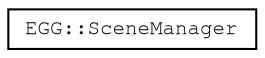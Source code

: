 digraph "Graphical Class Hierarchy"
{
 // LATEX_PDF_SIZE
  edge [fontname="FreeMono",fontsize="10",labelfontname="FreeMono",labelfontsize="10"];
  node [fontname="FreeMono",fontsize="10",shape=record];
  rankdir="LR";
  Node0 [label="EGG::SceneManager",height=0.2,width=0.4,color="black", fillcolor="white", style="filled",URL="$class_e_g_g_1_1_scene_manager.html",tooltip=" "];
}
